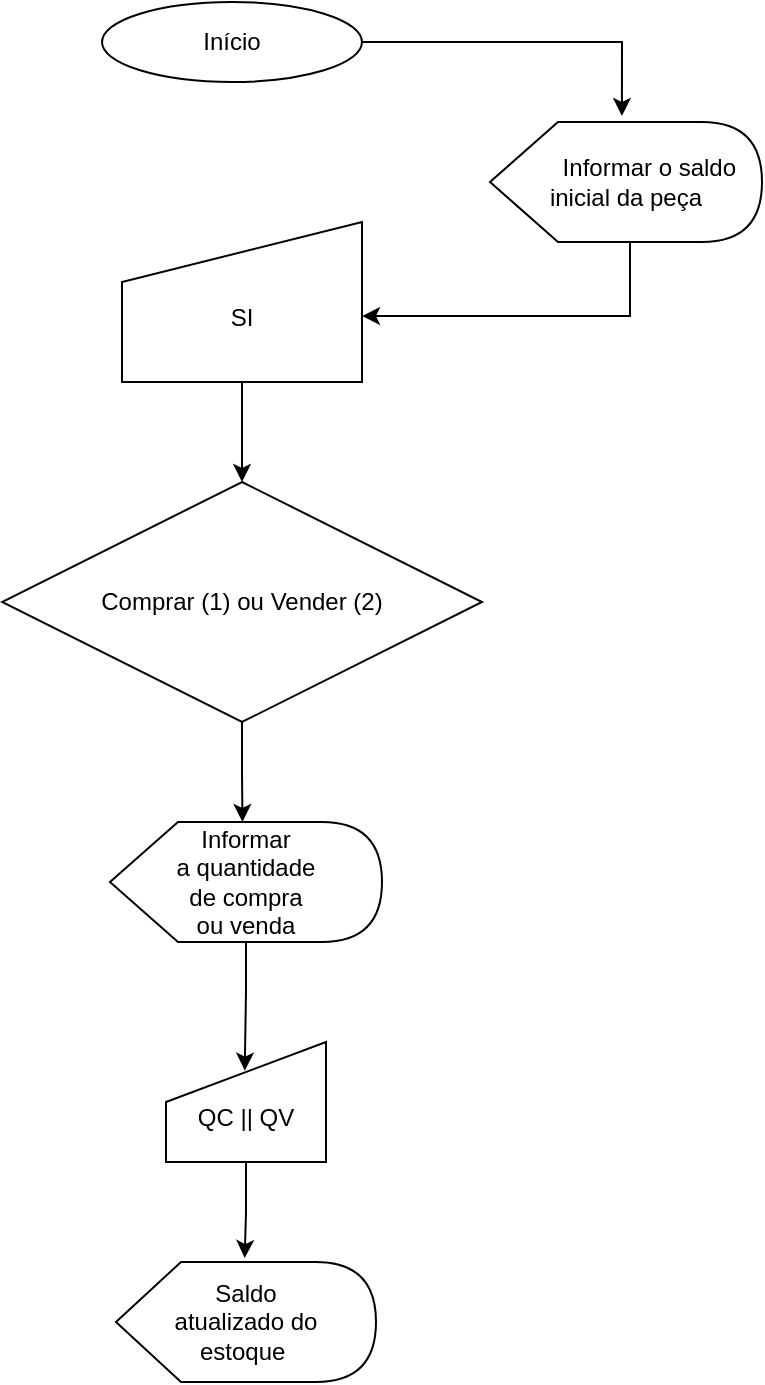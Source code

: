 <mxfile version="21.3.2" type="github">
  <diagram name="Página-1" id="qKS-7aK68ngBk1detBtj">
    <mxGraphModel dx="733" dy="408" grid="1" gridSize="10" guides="1" tooltips="1" connect="1" arrows="1" fold="1" page="1" pageScale="1" pageWidth="827" pageHeight="1169" math="0" shadow="0">
      <root>
        <mxCell id="0" />
        <mxCell id="1" parent="0" />
        <mxCell id="27WwCejkUaeuRzkv7HOE-5" style="edgeStyle=orthogonalEdgeStyle;rounded=0;orthogonalLoop=1;jettySize=auto;html=1;exitX=1;exitY=0.5;exitDx=0;exitDy=0;entryX=0.485;entryY=-0.05;entryDx=0;entryDy=0;entryPerimeter=0;" edge="1" parent="1" source="27WwCejkUaeuRzkv7HOE-2" target="27WwCejkUaeuRzkv7HOE-3">
          <mxGeometry relative="1" as="geometry" />
        </mxCell>
        <mxCell id="27WwCejkUaeuRzkv7HOE-2" value="Início" style="ellipse;whiteSpace=wrap;html=1;" vertex="1" parent="1">
          <mxGeometry x="280" y="20" width="130" height="40" as="geometry" />
        </mxCell>
        <mxCell id="27WwCejkUaeuRzkv7HOE-6" style="edgeStyle=orthogonalEdgeStyle;rounded=0;orthogonalLoop=1;jettySize=auto;html=1;exitX=0;exitY=0;exitDx=70;exitDy=60;exitPerimeter=0;entryX=1;entryY=0.588;entryDx=0;entryDy=0;entryPerimeter=0;" edge="1" parent="1" source="27WwCejkUaeuRzkv7HOE-3" target="27WwCejkUaeuRzkv7HOE-4">
          <mxGeometry relative="1" as="geometry" />
        </mxCell>
        <mxCell id="27WwCejkUaeuRzkv7HOE-3" value="&amp;nbsp; &amp;nbsp; &amp;nbsp; &amp;nbsp;Informar o saldo inicial da peça" style="shape=display;whiteSpace=wrap;html=1;" vertex="1" parent="1">
          <mxGeometry x="474" y="80" width="136" height="60" as="geometry" />
        </mxCell>
        <mxCell id="27WwCejkUaeuRzkv7HOE-8" style="edgeStyle=orthogonalEdgeStyle;rounded=0;orthogonalLoop=1;jettySize=auto;html=1;exitX=0.5;exitY=1;exitDx=0;exitDy=0;entryX=0.5;entryY=0;entryDx=0;entryDy=0;" edge="1" parent="1" source="27WwCejkUaeuRzkv7HOE-4" target="27WwCejkUaeuRzkv7HOE-7">
          <mxGeometry relative="1" as="geometry" />
        </mxCell>
        <mxCell id="27WwCejkUaeuRzkv7HOE-4" value="&lt;br&gt;SI" style="shape=manualInput;whiteSpace=wrap;html=1;" vertex="1" parent="1">
          <mxGeometry x="290" y="130" width="120" height="80" as="geometry" />
        </mxCell>
        <mxCell id="27WwCejkUaeuRzkv7HOE-15" style="edgeStyle=orthogonalEdgeStyle;rounded=0;orthogonalLoop=1;jettySize=auto;html=1;entryX=0;entryY=0;entryDx=66.25;entryDy=0;entryPerimeter=0;" edge="1" parent="1" source="27WwCejkUaeuRzkv7HOE-7" target="27WwCejkUaeuRzkv7HOE-13">
          <mxGeometry relative="1" as="geometry" />
        </mxCell>
        <mxCell id="27WwCejkUaeuRzkv7HOE-7" value="Comprar (1) ou Vender (2)" style="rhombus;whiteSpace=wrap;html=1;" vertex="1" parent="1">
          <mxGeometry x="230" y="260" width="240" height="120" as="geometry" />
        </mxCell>
        <mxCell id="27WwCejkUaeuRzkv7HOE-9" value="Saldo&lt;br&gt;atualizado do &lt;br&gt;estoque&amp;nbsp;" style="shape=display;whiteSpace=wrap;html=1;" vertex="1" parent="1">
          <mxGeometry x="287" y="650" width="130" height="60" as="geometry" />
        </mxCell>
        <mxCell id="27WwCejkUaeuRzkv7HOE-20" style="edgeStyle=orthogonalEdgeStyle;rounded=0;orthogonalLoop=1;jettySize=auto;html=1;entryX=0.492;entryY=0.239;entryDx=0;entryDy=0;entryPerimeter=0;" edge="1" parent="1" source="27WwCejkUaeuRzkv7HOE-13" target="27WwCejkUaeuRzkv7HOE-17">
          <mxGeometry relative="1" as="geometry" />
        </mxCell>
        <mxCell id="27WwCejkUaeuRzkv7HOE-13" value="Informar&lt;br&gt;a quantidade&lt;br&gt;de compra&lt;br&gt;ou venda" style="shape=display;whiteSpace=wrap;html=1;" vertex="1" parent="1">
          <mxGeometry x="284" y="430" width="136" height="60" as="geometry" />
        </mxCell>
        <mxCell id="27WwCejkUaeuRzkv7HOE-23" style="edgeStyle=orthogonalEdgeStyle;rounded=0;orthogonalLoop=1;jettySize=auto;html=1;entryX=0.495;entryY=-0.033;entryDx=0;entryDy=0;entryPerimeter=0;" edge="1" parent="1" source="27WwCejkUaeuRzkv7HOE-17" target="27WwCejkUaeuRzkv7HOE-9">
          <mxGeometry relative="1" as="geometry" />
        </mxCell>
        <mxCell id="27WwCejkUaeuRzkv7HOE-17" value="&lt;br&gt;QC || QV" style="shape=manualInput;whiteSpace=wrap;html=1;" vertex="1" parent="1">
          <mxGeometry x="312" y="540" width="80" height="60" as="geometry" />
        </mxCell>
      </root>
    </mxGraphModel>
  </diagram>
</mxfile>
